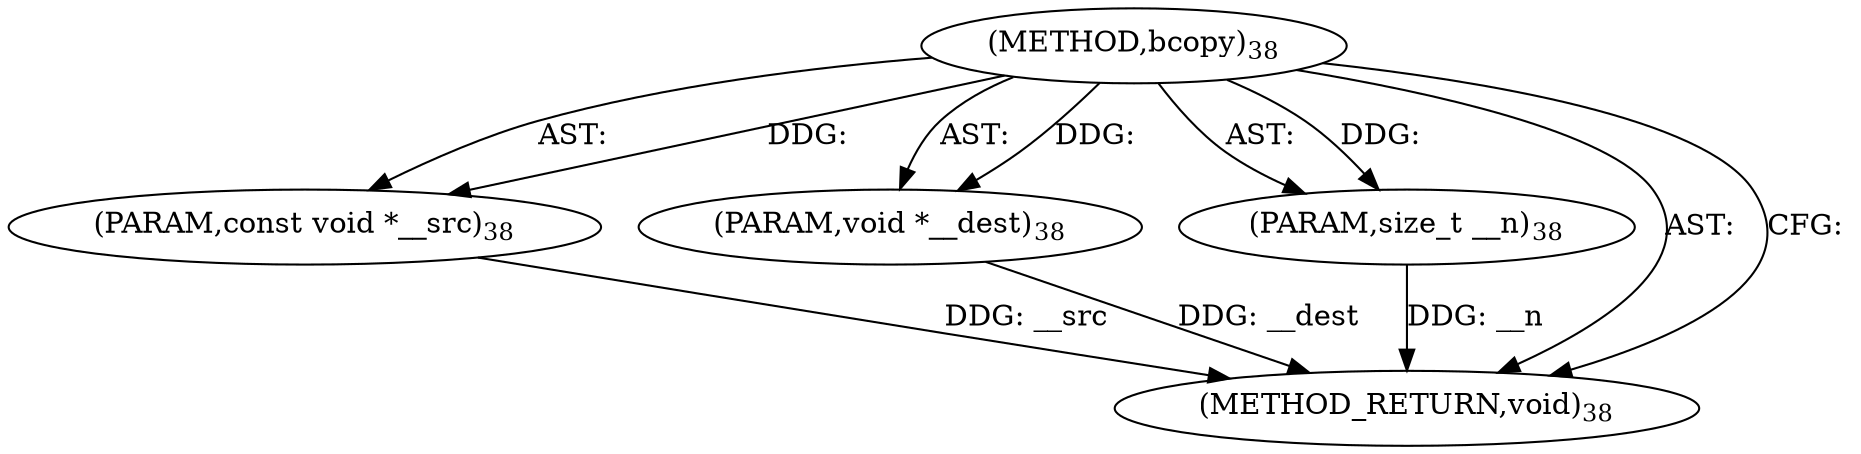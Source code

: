 digraph "bcopy" {  
"98931" [label = <(METHOD,bcopy)<SUB>38</SUB>> ]
"98932" [label = <(PARAM,const void *__src)<SUB>38</SUB>> ]
"98933" [label = <(PARAM,void *__dest)<SUB>38</SUB>> ]
"98934" [label = <(PARAM,size_t __n)<SUB>38</SUB>> ]
"98935" [label = <(METHOD_RETURN,void)<SUB>38</SUB>> ]
  "98931" -> "98932"  [ label = "AST: "] 
  "98931" -> "98933"  [ label = "AST: "] 
  "98931" -> "98934"  [ label = "AST: "] 
  "98931" -> "98935"  [ label = "AST: "] 
  "98931" -> "98935"  [ label = "CFG: "] 
  "98932" -> "98935"  [ label = "DDG: __src"] 
  "98933" -> "98935"  [ label = "DDG: __dest"] 
  "98934" -> "98935"  [ label = "DDG: __n"] 
  "98931" -> "98932"  [ label = "DDG: "] 
  "98931" -> "98933"  [ label = "DDG: "] 
  "98931" -> "98934"  [ label = "DDG: "] 
}
